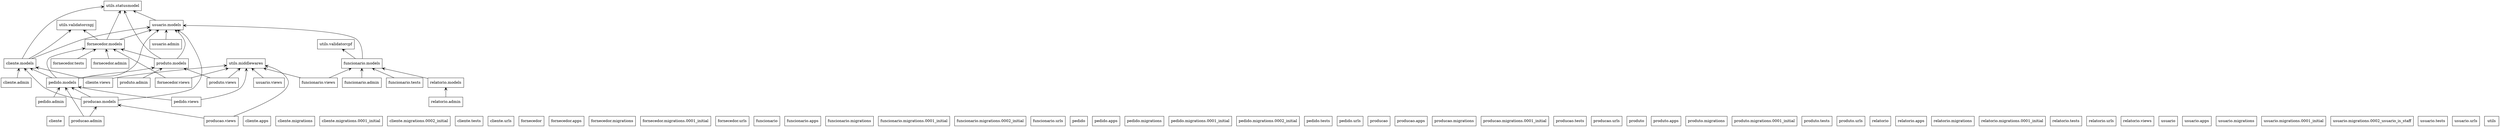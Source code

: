 digraph "packages_estreladovale" {
rankdir=BT
charset="utf-8"
"cliente" [color="black", label=<cliente>, shape="box", style="solid"];
"cliente.admin" [color="black", label=<cliente.admin>, shape="box", style="solid"];
"cliente.apps" [color="black", label=<cliente.apps>, shape="box", style="solid"];
"cliente.migrations" [color="black", label=<cliente.migrations>, shape="box", style="solid"];
"cliente.migrations.0001_initial" [color="black", label=<cliente.migrations.0001_initial>, shape="box", style="solid"];
"cliente.migrations.0002_initial" [color="black", label=<cliente.migrations.0002_initial>, shape="box", style="solid"];
"cliente.models" [color="black", label=<cliente.models>, shape="box", style="solid"];
"cliente.tests" [color="black", label=<cliente.tests>, shape="box", style="solid"];
"cliente.urls" [color="black", label=<cliente.urls>, shape="box", style="solid"];
"cliente.views" [color="black", label=<cliente.views>, shape="box", style="solid"];
"fornecedor" [color="black", label=<fornecedor>, shape="box", style="solid"];
"fornecedor.admin" [color="black", label=<fornecedor.admin>, shape="box", style="solid"];
"fornecedor.apps" [color="black", label=<fornecedor.apps>, shape="box", style="solid"];
"fornecedor.migrations" [color="black", label=<fornecedor.migrations>, shape="box", style="solid"];
"fornecedor.migrations.0001_initial" [color="black", label=<fornecedor.migrations.0001_initial>, shape="box", style="solid"];
"fornecedor.models" [color="black", label=<fornecedor.models>, shape="box", style="solid"];
"fornecedor.tests" [color="black", label=<fornecedor.tests>, shape="box", style="solid"];
"fornecedor.urls" [color="black", label=<fornecedor.urls>, shape="box", style="solid"];
"fornecedor.views" [color="black", label=<fornecedor.views>, shape="box", style="solid"];
"funcionario" [color="black", label=<funcionario>, shape="box", style="solid"];
"funcionario.admin" [color="black", label=<funcionario.admin>, shape="box", style="solid"];
"funcionario.apps" [color="black", label=<funcionario.apps>, shape="box", style="solid"];
"funcionario.migrations" [color="black", label=<funcionario.migrations>, shape="box", style="solid"];
"funcionario.migrations.0001_initial" [color="black", label=<funcionario.migrations.0001_initial>, shape="box", style="solid"];
"funcionario.migrations.0002_initial" [color="black", label=<funcionario.migrations.0002_initial>, shape="box", style="solid"];
"funcionario.models" [color="black", label=<funcionario.models>, shape="box", style="solid"];
"funcionario.tests" [color="black", label=<funcionario.tests>, shape="box", style="solid"];
"funcionario.urls" [color="black", label=<funcionario.urls>, shape="box", style="solid"];
"funcionario.views" [color="black", label=<funcionario.views>, shape="box", style="solid"];
"pedido" [color="black", label=<pedido>, shape="box", style="solid"];
"pedido.admin" [color="black", label=<pedido.admin>, shape="box", style="solid"];
"pedido.apps" [color="black", label=<pedido.apps>, shape="box", style="solid"];
"pedido.migrations" [color="black", label=<pedido.migrations>, shape="box", style="solid"];
"pedido.migrations.0001_initial" [color="black", label=<pedido.migrations.0001_initial>, shape="box", style="solid"];
"pedido.migrations.0002_initial" [color="black", label=<pedido.migrations.0002_initial>, shape="box", style="solid"];
"pedido.models" [color="black", label=<pedido.models>, shape="box", style="solid"];
"pedido.tests" [color="black", label=<pedido.tests>, shape="box", style="solid"];
"pedido.urls" [color="black", label=<pedido.urls>, shape="box", style="solid"];
"pedido.views" [color="black", label=<pedido.views>, shape="box", style="solid"];
"producao" [color="black", label=<producao>, shape="box", style="solid"];
"producao.admin" [color="black", label=<producao.admin>, shape="box", style="solid"];
"producao.apps" [color="black", label=<producao.apps>, shape="box", style="solid"];
"producao.migrations" [color="black", label=<producao.migrations>, shape="box", style="solid"];
"producao.migrations.0001_initial" [color="black", label=<producao.migrations.0001_initial>, shape="box", style="solid"];
"producao.models" [color="black", label=<producao.models>, shape="box", style="solid"];
"producao.tests" [color="black", label=<producao.tests>, shape="box", style="solid"];
"producao.urls" [color="black", label=<producao.urls>, shape="box", style="solid"];
"producao.views" [color="black", label=<producao.views>, shape="box", style="solid"];
"produto" [color="black", label=<produto>, shape="box", style="solid"];
"produto.admin" [color="black", label=<produto.admin>, shape="box", style="solid"];
"produto.apps" [color="black", label=<produto.apps>, shape="box", style="solid"];
"produto.migrations" [color="black", label=<produto.migrations>, shape="box", style="solid"];
"produto.migrations.0001_initial" [color="black", label=<produto.migrations.0001_initial>, shape="box", style="solid"];
"produto.models" [color="black", label=<produto.models>, shape="box", style="solid"];
"produto.tests" [color="black", label=<produto.tests>, shape="box", style="solid"];
"produto.urls" [color="black", label=<produto.urls>, shape="box", style="solid"];
"produto.views" [color="black", label=<produto.views>, shape="box", style="solid"];
"relatorio" [color="black", label=<relatorio>, shape="box", style="solid"];
"relatorio.admin" [color="black", label=<relatorio.admin>, shape="box", style="solid"];
"relatorio.apps" [color="black", label=<relatorio.apps>, shape="box", style="solid"];
"relatorio.migrations" [color="black", label=<relatorio.migrations>, shape="box", style="solid"];
"relatorio.migrations.0001_initial" [color="black", label=<relatorio.migrations.0001_initial>, shape="box", style="solid"];
"relatorio.models" [color="black", label=<relatorio.models>, shape="box", style="solid"];
"relatorio.tests" [color="black", label=<relatorio.tests>, shape="box", style="solid"];
"relatorio.urls" [color="black", label=<relatorio.urls>, shape="box", style="solid"];
"relatorio.views" [color="black", label=<relatorio.views>, shape="box", style="solid"];
"usuario" [color="black", label=<usuario>, shape="box", style="solid"];
"usuario.admin" [color="black", label=<usuario.admin>, shape="box", style="solid"];
"usuario.apps" [color="black", label=<usuario.apps>, shape="box", style="solid"];
"usuario.migrations" [color="black", label=<usuario.migrations>, shape="box", style="solid"];
"usuario.migrations.0001_initial" [color="black", label=<usuario.migrations.0001_initial>, shape="box", style="solid"];
"usuario.migrations.0002_usuario_is_staff" [color="black", label=<usuario.migrations.0002_usuario_is_staff>, shape="box", style="solid"];
"usuario.models" [color="black", label=<usuario.models>, shape="box", style="solid"];
"usuario.tests" [color="black", label=<usuario.tests>, shape="box", style="solid"];
"usuario.urls" [color="black", label=<usuario.urls>, shape="box", style="solid"];
"usuario.views" [color="black", label=<usuario.views>, shape="box", style="solid"];
"utils" [color="black", label=<utils>, shape="box", style="solid"];
"utils.middlewares" [color="black", label=<utils.middlewares>, shape="box", style="solid"];
"utils.statusmodel" [color="black", label=<utils.statusmodel>, shape="box", style="solid"];
"utils.validatorcnpj" [color="black", label=<utils.validatorcnpj>, shape="box", style="solid"];
"utils.validatorcpf" [color="black", label=<utils.validatorcpf>, shape="box", style="solid"];
"cliente.admin" -> "cliente.models" [arrowhead="open", arrowtail="none"];
"cliente.models" -> "usuario.models" [arrowhead="open", arrowtail="none"];
"cliente.models" -> "utils.statusmodel" [arrowhead="open", arrowtail="none"];
"cliente.models" -> "utils.validatorcnpj" [arrowhead="open", arrowtail="none"];
"cliente.views" -> "cliente.models" [arrowhead="open", arrowtail="none"];
"cliente.views" -> "utils.middlewares" [arrowhead="open", arrowtail="none"];
"fornecedor.admin" -> "fornecedor.models" [arrowhead="open", arrowtail="none"];
"fornecedor.models" -> "usuario.models" [arrowhead="open", arrowtail="none"];
"fornecedor.models" -> "utils.statusmodel" [arrowhead="open", arrowtail="none"];
"fornecedor.models" -> "utils.validatorcnpj" [arrowhead="open", arrowtail="none"];
"fornecedor.tests" -> "fornecedor.models" [arrowhead="open", arrowtail="none"];
"fornecedor.views" -> "fornecedor.models" [arrowhead="open", arrowtail="none"];
"fornecedor.views" -> "utils.middlewares" [arrowhead="open", arrowtail="none"];
"funcionario.admin" -> "funcionario.models" [arrowhead="open", arrowtail="none"];
"funcionario.models" -> "usuario.models" [arrowhead="open", arrowtail="none"];
"funcionario.models" -> "utils.validatorcpf" [arrowhead="open", arrowtail="none"];
"funcionario.tests" -> "funcionario.models" [arrowhead="open", arrowtail="none"];
"funcionario.views" -> "funcionario.models" [arrowhead="open", arrowtail="none"];
"funcionario.views" -> "utils.middlewares" [arrowhead="open", arrowtail="none"];
"pedido.admin" -> "pedido.models" [arrowhead="open", arrowtail="none"];
"pedido.models" -> "cliente.models" [arrowhead="open", arrowtail="none"];
"pedido.models" -> "fornecedor.models" [arrowhead="open", arrowtail="none"];
"pedido.models" -> "produto.models" [arrowhead="open", arrowtail="none"];
"pedido.models" -> "usuario.models" [arrowhead="open", arrowtail="none"];
"pedido.views" -> "pedido.models" [arrowhead="open", arrowtail="none"];
"pedido.views" -> "utils.middlewares" [arrowhead="open", arrowtail="none"];
"producao.admin" -> "pedido.models" [arrowhead="open", arrowtail="none"];
"producao.admin" -> "producao.models" [arrowhead="open", arrowtail="none"];
"producao.models" -> "cliente.models" [arrowhead="open", arrowtail="none"];
"producao.models" -> "pedido.models" [arrowhead="open", arrowtail="none"];
"producao.models" -> "usuario.models" [arrowhead="open", arrowtail="none"];
"producao.views" -> "producao.models" [arrowhead="open", arrowtail="none"];
"producao.views" -> "utils.middlewares" [arrowhead="open", arrowtail="none"];
"produto.admin" -> "produto.models" [arrowhead="open", arrowtail="none"];
"produto.models" -> "fornecedor.models" [arrowhead="open", arrowtail="none"];
"produto.models" -> "usuario.models" [arrowhead="open", arrowtail="none"];
"produto.models" -> "utils.statusmodel" [arrowhead="open", arrowtail="none"];
"produto.views" -> "produto.models" [arrowhead="open", arrowtail="none"];
"produto.views" -> "utils.middlewares" [arrowhead="open", arrowtail="none"];
"relatorio.admin" -> "relatorio.models" [arrowhead="open", arrowtail="none"];
"relatorio.models" -> "funcionario.models" [arrowhead="open", arrowtail="none"];
"usuario.admin" -> "usuario.models" [arrowhead="open", arrowtail="none"];
"usuario.models" -> "utils.statusmodel" [arrowhead="open", arrowtail="none"];
"usuario.views" -> "utils.middlewares" [arrowhead="open", arrowtail="none"];
}
